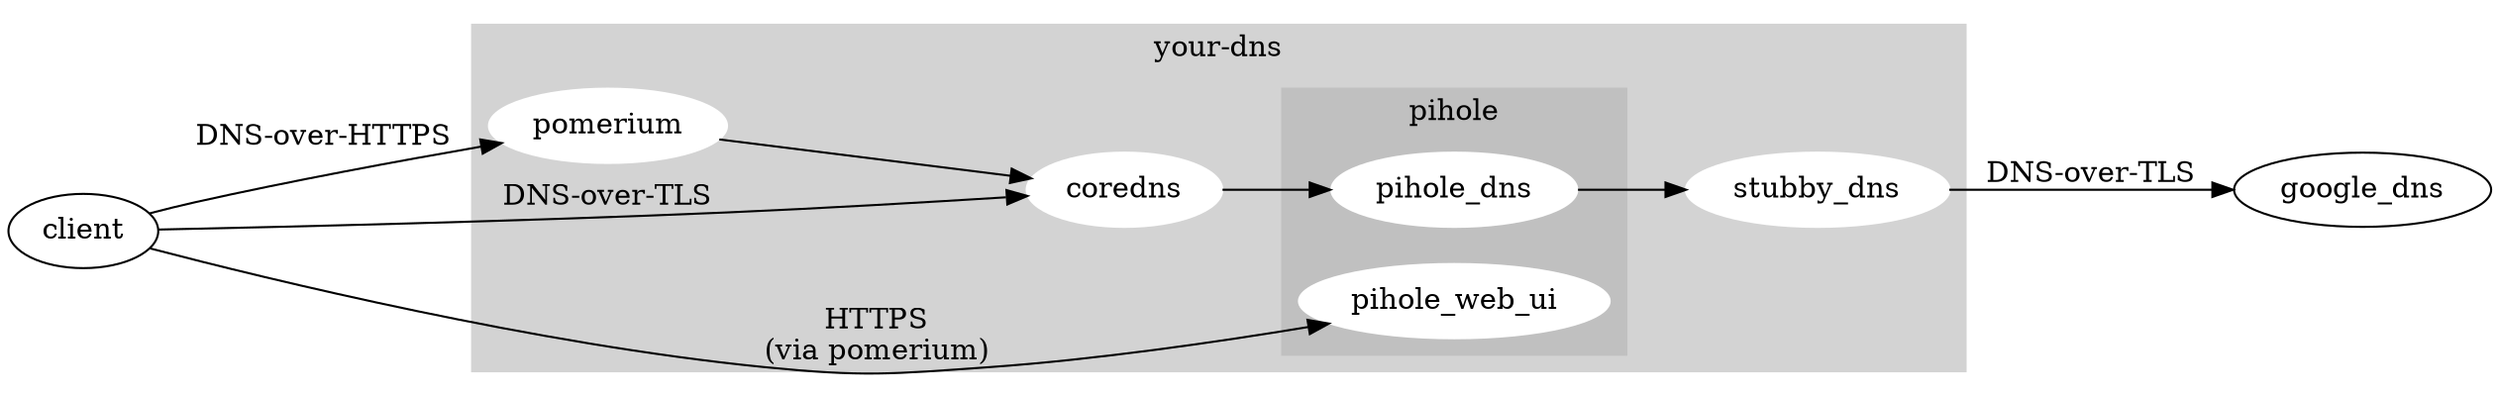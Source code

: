 digraph G {
  rankdir=LR;
  subgraph cluster_0 {
    style=filled;
    color=lightgrey;
    node [style=filled,color=white];
    pomerium -> coredns;
    coredns -> pihole_dns
    pihole_dns -> stubby_dns;
    label = "your-dns";
    subgraph cluster_1 {
        style=filled;
        color=grey;
        label="pihole"
        pihole_dns;
        pihole_web_ui;
    }
  }
  client -> pomerium [label="DNS-over-HTTPS"];
  client -> pihole_web_ui [label="HTTPS\n(via pomerium)"];
  client -> coredns [label="DNS-over-TLS"];
  stubby_dns -> google_dns [label="DNS-over-TLS"];
}
